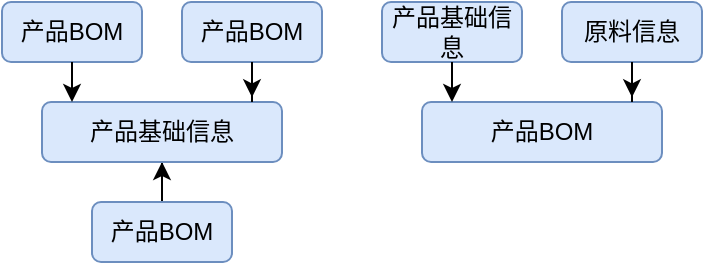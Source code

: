 <mxfile version="24.7.17">
  <diagram name="第 1 页" id="hJlpT_VPzm526xn45Prw">
    <mxGraphModel dx="724" dy="373" grid="1" gridSize="10" guides="1" tooltips="1" connect="1" arrows="1" fold="1" page="1" pageScale="1" pageWidth="827" pageHeight="1169" math="0" shadow="0">
      <root>
        <mxCell id="0" />
        <mxCell id="1" parent="0" />
        <mxCell id="1SyQ-WsuxEBIdKDuYVJ4-1" value="产品BOM" style="rounded=1;whiteSpace=wrap;html=1;fillColor=#dae8fc;strokeColor=#6c8ebf;" vertex="1" parent="1">
          <mxGeometry x="10" y="10" width="70" height="30" as="geometry" />
        </mxCell>
        <mxCell id="1SyQ-WsuxEBIdKDuYVJ4-2" value="产品BOM" style="rounded=1;whiteSpace=wrap;html=1;fillColor=#dae8fc;strokeColor=#6c8ebf;" vertex="1" parent="1">
          <mxGeometry x="100" y="10" width="70" height="30" as="geometry" />
        </mxCell>
        <mxCell id="1SyQ-WsuxEBIdKDuYVJ4-9" style="edgeStyle=orthogonalEdgeStyle;rounded=0;orthogonalLoop=1;jettySize=auto;html=1;entryX=0.5;entryY=1;entryDx=0;entryDy=0;" edge="1" parent="1" source="1SyQ-WsuxEBIdKDuYVJ4-3" target="1SyQ-WsuxEBIdKDuYVJ4-4">
          <mxGeometry relative="1" as="geometry" />
        </mxCell>
        <mxCell id="1SyQ-WsuxEBIdKDuYVJ4-3" value="产品BOM" style="rounded=1;whiteSpace=wrap;html=1;fillColor=#dae8fc;strokeColor=#6c8ebf;" vertex="1" parent="1">
          <mxGeometry x="55" y="110" width="70" height="30" as="geometry" />
        </mxCell>
        <mxCell id="1SyQ-WsuxEBIdKDuYVJ4-4" value="产品基础信息" style="rounded=1;whiteSpace=wrap;html=1;fillColor=#dae8fc;strokeColor=#6c8ebf;" vertex="1" parent="1">
          <mxGeometry x="30" y="60" width="120" height="30" as="geometry" />
        </mxCell>
        <mxCell id="1SyQ-WsuxEBIdKDuYVJ4-7" style="edgeStyle=orthogonalEdgeStyle;rounded=0;orthogonalLoop=1;jettySize=auto;html=1;entryX=0.13;entryY=-0.006;entryDx=0;entryDy=0;entryPerimeter=0;" edge="1" parent="1" source="1SyQ-WsuxEBIdKDuYVJ4-1" target="1SyQ-WsuxEBIdKDuYVJ4-4">
          <mxGeometry relative="1" as="geometry" />
        </mxCell>
        <mxCell id="1SyQ-WsuxEBIdKDuYVJ4-8" style="edgeStyle=orthogonalEdgeStyle;rounded=0;orthogonalLoop=1;jettySize=auto;html=1;entryX=0.875;entryY=-0.079;entryDx=0;entryDy=0;entryPerimeter=0;" edge="1" parent="1" source="1SyQ-WsuxEBIdKDuYVJ4-2" target="1SyQ-WsuxEBIdKDuYVJ4-4">
          <mxGeometry relative="1" as="geometry" />
        </mxCell>
        <mxCell id="1SyQ-WsuxEBIdKDuYVJ4-19" value="产品基础信息" style="rounded=1;whiteSpace=wrap;html=1;fillColor=#dae8fc;strokeColor=#6c8ebf;" vertex="1" parent="1">
          <mxGeometry x="200" y="10" width="70" height="30" as="geometry" />
        </mxCell>
        <mxCell id="1SyQ-WsuxEBIdKDuYVJ4-20" value="原料信息" style="rounded=1;whiteSpace=wrap;html=1;fillColor=#dae8fc;strokeColor=#6c8ebf;" vertex="1" parent="1">
          <mxGeometry x="290" y="10" width="70" height="30" as="geometry" />
        </mxCell>
        <mxCell id="1SyQ-WsuxEBIdKDuYVJ4-21" value="产品BOM" style="rounded=1;whiteSpace=wrap;html=1;fillColor=#dae8fc;strokeColor=#6c8ebf;" vertex="1" parent="1">
          <mxGeometry x="220" y="60" width="120" height="30" as="geometry" />
        </mxCell>
        <mxCell id="1SyQ-WsuxEBIdKDuYVJ4-22" style="edgeStyle=orthogonalEdgeStyle;rounded=0;orthogonalLoop=1;jettySize=auto;html=1;entryX=0.13;entryY=-0.006;entryDx=0;entryDy=0;entryPerimeter=0;" edge="1" parent="1" source="1SyQ-WsuxEBIdKDuYVJ4-19" target="1SyQ-WsuxEBIdKDuYVJ4-21">
          <mxGeometry relative="1" as="geometry" />
        </mxCell>
        <mxCell id="1SyQ-WsuxEBIdKDuYVJ4-23" style="edgeStyle=orthogonalEdgeStyle;rounded=0;orthogonalLoop=1;jettySize=auto;html=1;entryX=0.875;entryY=-0.079;entryDx=0;entryDy=0;entryPerimeter=0;" edge="1" parent="1" source="1SyQ-WsuxEBIdKDuYVJ4-20" target="1SyQ-WsuxEBIdKDuYVJ4-21">
          <mxGeometry relative="1" as="geometry" />
        </mxCell>
      </root>
    </mxGraphModel>
  </diagram>
</mxfile>

